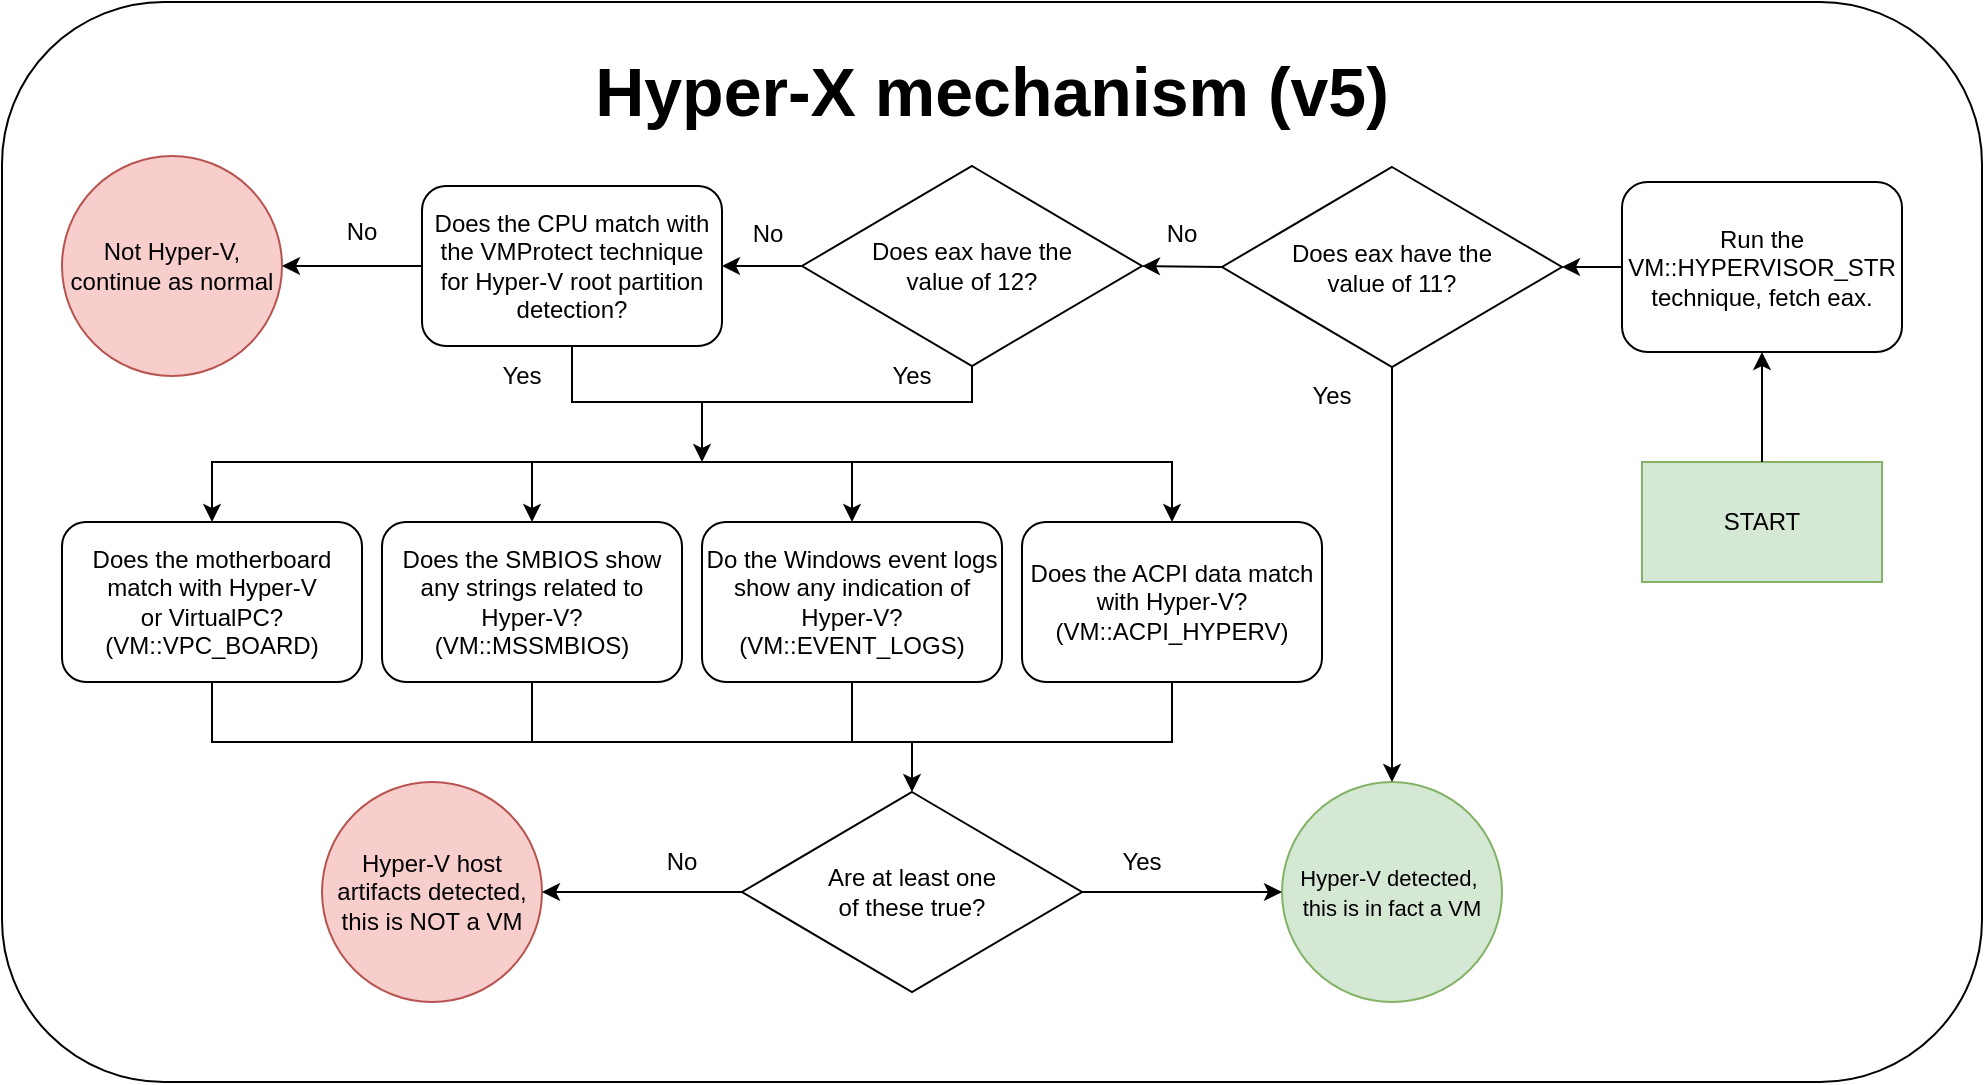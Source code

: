 <mxfile version="24.8.3">
  <diagram name="Page-1" id="zGf0Ftu6_07F7baFzf_Y">
    <mxGraphModel dx="1920" dy="788" grid="1" gridSize="10" guides="1" tooltips="1" connect="1" arrows="1" fold="1" page="1" pageScale="1" pageWidth="850" pageHeight="1100" math="0" shadow="0">
      <root>
        <mxCell id="0" />
        <mxCell id="1" parent="0" />
        <mxCell id="x2cThCooTCoZfJnJUzE6-1" value="" style="rounded=1;whiteSpace=wrap;html=1;" parent="1" vertex="1">
          <mxGeometry x="-30" y="130" width="990" height="540" as="geometry" />
        </mxCell>
        <mxCell id="x2cThCooTCoZfJnJUzE6-2" value="START" style="rounded=0;whiteSpace=wrap;html=1;fillColor=#d5e8d4;strokeColor=#82b366;" parent="1" vertex="1">
          <mxGeometry x="790" y="360" width="120" height="60" as="geometry" />
        </mxCell>
        <mxCell id="x2cThCooTCoZfJnJUzE6-3" value="&lt;div&gt;Run the VM::HYPERVISOR_STR&lt;/div&gt;&lt;div&gt;technique, fetch eax.&lt;br&gt;&lt;/div&gt;" style="rounded=1;whiteSpace=wrap;html=1;" parent="1" vertex="1">
          <mxGeometry x="780" y="220" width="140" height="85" as="geometry" />
        </mxCell>
        <mxCell id="x2cThCooTCoZfJnJUzE6-8" value="Hyper-X mechanism (v5)" style="text;html=1;align=center;verticalAlign=middle;whiteSpace=wrap;rounded=0;fontSize=34;fontStyle=1" parent="1" vertex="1">
          <mxGeometry x="265" y="160" width="400" height="30" as="geometry" />
        </mxCell>
        <mxCell id="x2cThCooTCoZfJnJUzE6-10" value="Not Hyper-V, continue as normal" style="ellipse;whiteSpace=wrap;html=1;aspect=fixed;fillColor=#f8cecc;strokeColor=#b85450;" parent="1" vertex="1">
          <mxGeometry y="207" width="110" height="110" as="geometry" />
        </mxCell>
        <mxCell id="x2cThCooTCoZfJnJUzE6-23" value="Does the SMBIOS show any strings related to Hyper-V?&lt;br&gt;(VM::MSSMBIOS)" style="rounded=1;whiteSpace=wrap;html=1;" parent="1" vertex="1">
          <mxGeometry x="160" y="390" width="150" height="80" as="geometry" />
        </mxCell>
        <mxCell id="x2cThCooTCoZfJnJUzE6-24" value="Does the motherboard match with Hyper-V&lt;br&gt;or VirtualPC?&lt;br&gt;(VM::VPC_BOARD)" style="rounded=1;whiteSpace=wrap;html=1;" parent="1" vertex="1">
          <mxGeometry y="390" width="150" height="80" as="geometry" />
        </mxCell>
        <mxCell id="x2cThCooTCoZfJnJUzE6-32" value="&lt;div&gt;&lt;font style=&quot;font-size: 11px;&quot;&gt;Hyper-V detected,&amp;nbsp;&lt;/font&gt;&lt;/div&gt;&lt;div&gt;&lt;font style=&quot;font-size: 11px;&quot;&gt;this is in fact a VM&lt;/font&gt;&lt;/div&gt;" style="ellipse;whiteSpace=wrap;html=1;aspect=fixed;fillColor=#d5e8d4;strokeColor=#82b366;" parent="1" vertex="1">
          <mxGeometry x="610" y="520" width="110" height="110" as="geometry" />
        </mxCell>
        <mxCell id="x2cThCooTCoZfJnJUzE6-33" value="Hyper-V host artifacts detected, this is NOT a VM" style="ellipse;whiteSpace=wrap;html=1;aspect=fixed;fillColor=#f8cecc;strokeColor=#b85450;" parent="1" vertex="1">
          <mxGeometry x="130" y="520" width="110" height="110" as="geometry" />
        </mxCell>
        <mxCell id="4PM8ViUepl_GfYZcxHRn-10" value="Does the CPU match with the VMProtect technique for Hyper-V root partition detection?" style="rounded=1;whiteSpace=wrap;html=1;" parent="1" vertex="1">
          <mxGeometry x="180" y="222" width="150" height="80" as="geometry" />
        </mxCell>
        <mxCell id="mEdIK6QNIQfA6IXG1Q04-6" value="Does eax have the &lt;br&gt;&lt;div&gt;value of 11?&lt;/div&gt;" style="rhombus;whiteSpace=wrap;html=1;" parent="1" vertex="1">
          <mxGeometry x="580" y="212.5" width="170" height="100" as="geometry" />
        </mxCell>
        <mxCell id="mEdIK6QNIQfA6IXG1Q04-16" value="Do the Windows event logs show any indication of Hyper-V?&lt;br&gt;(VM::EVENT_LOGS)" style="rounded=1;whiteSpace=wrap;html=1;" parent="1" vertex="1">
          <mxGeometry x="320" y="390" width="150" height="80" as="geometry" />
        </mxCell>
        <mxCell id="mEdIK6QNIQfA6IXG1Q04-20" value="Are at least one &lt;br&gt;of these true?" style="rhombus;whiteSpace=wrap;html=1;" parent="1" vertex="1">
          <mxGeometry x="340" y="525" width="170" height="100" as="geometry" />
        </mxCell>
        <mxCell id="6Mm_VMVsP4fTWzJjbTtz-1" value="Does eax have the &lt;br&gt;&lt;div&gt;value of 12?&lt;/div&gt;" style="rhombus;whiteSpace=wrap;html=1;" parent="1" vertex="1">
          <mxGeometry x="370" y="212" width="170" height="100" as="geometry" />
        </mxCell>
        <mxCell id="6Mm_VMVsP4fTWzJjbTtz-2" value="" style="endArrow=classic;html=1;rounded=0;exitX=0.5;exitY=1;exitDx=0;exitDy=0;entryX=0.5;entryY=0;entryDx=0;entryDy=0;" parent="1" source="mEdIK6QNIQfA6IXG1Q04-6" target="x2cThCooTCoZfJnJUzE6-32" edge="1">
          <mxGeometry width="50" height="50" relative="1" as="geometry">
            <mxPoint x="310" y="550" as="sourcePoint" />
            <mxPoint x="360" y="500" as="targetPoint" />
          </mxGeometry>
        </mxCell>
        <mxCell id="6Mm_VMVsP4fTWzJjbTtz-3" value="" style="endArrow=classic;html=1;rounded=0;exitX=0.5;exitY=0;exitDx=0;exitDy=0;entryX=0.5;entryY=1;entryDx=0;entryDy=0;" parent="1" source="x2cThCooTCoZfJnJUzE6-2" target="x2cThCooTCoZfJnJUzE6-3" edge="1">
          <mxGeometry width="50" height="50" relative="1" as="geometry">
            <mxPoint x="340" y="550" as="sourcePoint" />
            <mxPoint x="390" y="500" as="targetPoint" />
          </mxGeometry>
        </mxCell>
        <mxCell id="6Mm_VMVsP4fTWzJjbTtz-4" value="" style="endArrow=classic;html=1;rounded=0;exitX=0;exitY=0.5;exitDx=0;exitDy=0;entryX=1;entryY=0.5;entryDx=0;entryDy=0;" parent="1" source="x2cThCooTCoZfJnJUzE6-3" target="mEdIK6QNIQfA6IXG1Q04-6" edge="1">
          <mxGeometry width="50" height="50" relative="1" as="geometry">
            <mxPoint x="340" y="550" as="sourcePoint" />
            <mxPoint x="390" y="500" as="targetPoint" />
          </mxGeometry>
        </mxCell>
        <mxCell id="6Mm_VMVsP4fTWzJjbTtz-5" value="" style="endArrow=classic;html=1;rounded=0;exitX=0;exitY=0.5;exitDx=0;exitDy=0;entryX=1;entryY=0.5;entryDx=0;entryDy=0;" parent="1" source="mEdIK6QNIQfA6IXG1Q04-6" target="6Mm_VMVsP4fTWzJjbTtz-1" edge="1">
          <mxGeometry width="50" height="50" relative="1" as="geometry">
            <mxPoint x="340" y="550" as="sourcePoint" />
            <mxPoint x="390" y="500" as="targetPoint" />
          </mxGeometry>
        </mxCell>
        <mxCell id="6Mm_VMVsP4fTWzJjbTtz-6" value="" style="endArrow=classic;html=1;rounded=0;entryX=1;entryY=0.5;entryDx=0;entryDy=0;exitX=0;exitY=0.5;exitDx=0;exitDy=0;" parent="1" source="6Mm_VMVsP4fTWzJjbTtz-1" target="4PM8ViUepl_GfYZcxHRn-10" edge="1">
          <mxGeometry width="50" height="50" relative="1" as="geometry">
            <mxPoint x="340" y="550" as="sourcePoint" />
            <mxPoint x="390" y="500" as="targetPoint" />
          </mxGeometry>
        </mxCell>
        <mxCell id="6Mm_VMVsP4fTWzJjbTtz-7" value="" style="endArrow=classic;html=1;rounded=0;exitX=0;exitY=0.5;exitDx=0;exitDy=0;" parent="1" source="4PM8ViUepl_GfYZcxHRn-10" target="x2cThCooTCoZfJnJUzE6-10" edge="1">
          <mxGeometry width="50" height="50" relative="1" as="geometry">
            <mxPoint x="300" y="310" as="sourcePoint" />
            <mxPoint x="350" y="260" as="targetPoint" />
          </mxGeometry>
        </mxCell>
        <mxCell id="6Mm_VMVsP4fTWzJjbTtz-13" value="" style="endArrow=none;html=1;rounded=0;exitX=0.5;exitY=1;exitDx=0;exitDy=0;endFill=0;" parent="1" source="6Mm_VMVsP4fTWzJjbTtz-1" edge="1">
          <mxGeometry width="50" height="50" relative="1" as="geometry">
            <mxPoint x="450" y="320" as="sourcePoint" />
            <mxPoint x="310" y="330" as="targetPoint" />
            <Array as="points">
              <mxPoint x="455" y="330" />
            </Array>
          </mxGeometry>
        </mxCell>
        <mxCell id="6Mm_VMVsP4fTWzJjbTtz-16" value="" style="endArrow=classic;html=1;rounded=0;entryX=0.5;entryY=0;entryDx=0;entryDy=0;exitX=0.5;exitY=1;exitDx=0;exitDy=0;" parent="1" source="x2cThCooTCoZfJnJUzE6-24" target="mEdIK6QNIQfA6IXG1Q04-20" edge="1">
          <mxGeometry width="50" height="50" relative="1" as="geometry">
            <mxPoint x="330" y="420" as="sourcePoint" />
            <mxPoint x="380" y="370" as="targetPoint" />
            <Array as="points">
              <mxPoint x="75" y="500" />
              <mxPoint x="425" y="500" />
            </Array>
          </mxGeometry>
        </mxCell>
        <mxCell id="6Mm_VMVsP4fTWzJjbTtz-17" value="" style="endArrow=none;html=1;rounded=0;entryX=0.5;entryY=1;entryDx=0;entryDy=0;" parent="1" target="x2cThCooTCoZfJnJUzE6-23" edge="1">
          <mxGeometry width="50" height="50" relative="1" as="geometry">
            <mxPoint x="235" y="500" as="sourcePoint" />
            <mxPoint x="430" y="370" as="targetPoint" />
          </mxGeometry>
        </mxCell>
        <mxCell id="6Mm_VMVsP4fTWzJjbTtz-18" value="" style="endArrow=none;html=1;rounded=0;entryX=0.5;entryY=1;entryDx=0;entryDy=0;" parent="1" target="RZr1pIB1Tco0hS_tl9RE-1" edge="1">
          <mxGeometry width="50" height="50" relative="1" as="geometry">
            <mxPoint x="420" y="500" as="sourcePoint" />
            <mxPoint x="430" y="370" as="targetPoint" />
            <Array as="points">
              <mxPoint x="555" y="500" />
            </Array>
          </mxGeometry>
        </mxCell>
        <mxCell id="6Mm_VMVsP4fTWzJjbTtz-19" value="" style="endArrow=classic;html=1;rounded=0;entryX=0;entryY=0.5;entryDx=0;entryDy=0;exitX=1;exitY=0.5;exitDx=0;exitDy=0;" parent="1" source="mEdIK6QNIQfA6IXG1Q04-20" target="x2cThCooTCoZfJnJUzE6-32" edge="1">
          <mxGeometry width="50" height="50" relative="1" as="geometry">
            <mxPoint x="380" y="420" as="sourcePoint" />
            <mxPoint x="430" y="370" as="targetPoint" />
          </mxGeometry>
        </mxCell>
        <mxCell id="6Mm_VMVsP4fTWzJjbTtz-20" value="" style="endArrow=classic;html=1;rounded=0;entryX=1;entryY=0.5;entryDx=0;entryDy=0;exitX=0;exitY=0.5;exitDx=0;exitDy=0;" parent="1" source="mEdIK6QNIQfA6IXG1Q04-20" target="x2cThCooTCoZfJnJUzE6-33" edge="1">
          <mxGeometry width="50" height="50" relative="1" as="geometry">
            <mxPoint x="380" y="420" as="sourcePoint" />
            <mxPoint x="430" y="370" as="targetPoint" />
          </mxGeometry>
        </mxCell>
        <mxCell id="6Mm_VMVsP4fTWzJjbTtz-21" value="No" style="text;html=1;align=center;verticalAlign=middle;whiteSpace=wrap;rounded=0;" parent="1" vertex="1">
          <mxGeometry x="280" y="545" width="60" height="30" as="geometry" />
        </mxCell>
        <mxCell id="6Mm_VMVsP4fTWzJjbTtz-22" value="Yes" style="text;html=1;align=center;verticalAlign=middle;whiteSpace=wrap;rounded=0;" parent="1" vertex="1">
          <mxGeometry x="510" y="545" width="60" height="30" as="geometry" />
        </mxCell>
        <mxCell id="6Mm_VMVsP4fTWzJjbTtz-23" value="No" style="text;html=1;align=center;verticalAlign=middle;whiteSpace=wrap;rounded=0;" parent="1" vertex="1">
          <mxGeometry x="120" y="230" width="60" height="30" as="geometry" />
        </mxCell>
        <mxCell id="6Mm_VMVsP4fTWzJjbTtz-24" value="No" style="text;html=1;align=center;verticalAlign=middle;whiteSpace=wrap;rounded=0;" parent="1" vertex="1">
          <mxGeometry x="323" y="231" width="60" height="30" as="geometry" />
        </mxCell>
        <mxCell id="6Mm_VMVsP4fTWzJjbTtz-25" value="Yes" style="text;html=1;align=center;verticalAlign=middle;whiteSpace=wrap;rounded=0;" parent="1" vertex="1">
          <mxGeometry x="395" y="302" width="60" height="30" as="geometry" />
        </mxCell>
        <mxCell id="6Mm_VMVsP4fTWzJjbTtz-26" value="Yes" style="text;html=1;align=center;verticalAlign=middle;whiteSpace=wrap;rounded=0;" parent="1" vertex="1">
          <mxGeometry x="200" y="302" width="60" height="30" as="geometry" />
        </mxCell>
        <mxCell id="6Mm_VMVsP4fTWzJjbTtz-27" value="No" style="text;html=1;align=center;verticalAlign=middle;whiteSpace=wrap;rounded=0;" parent="1" vertex="1">
          <mxGeometry x="530" y="231" width="60" height="30" as="geometry" />
        </mxCell>
        <mxCell id="6Mm_VMVsP4fTWzJjbTtz-30" value="Yes" style="text;html=1;align=center;verticalAlign=middle;whiteSpace=wrap;rounded=0;" parent="1" vertex="1">
          <mxGeometry x="605" y="312" width="60" height="30" as="geometry" />
        </mxCell>
        <mxCell id="RZr1pIB1Tco0hS_tl9RE-1" value="Does the ACPI data match with Hyper-V?&lt;br&gt;(VM::ACPI_HYPERV)" style="rounded=1;whiteSpace=wrap;html=1;" vertex="1" parent="1">
          <mxGeometry x="480" y="390" width="150" height="80" as="geometry" />
        </mxCell>
        <mxCell id="RZr1pIB1Tco0hS_tl9RE-2" value="" style="endArrow=classic;html=1;rounded=0;entryX=0.5;entryY=0;entryDx=0;entryDy=0;" edge="1" parent="1" target="x2cThCooTCoZfJnJUzE6-24">
          <mxGeometry width="50" height="50" relative="1" as="geometry">
            <mxPoint x="320" y="360" as="sourcePoint" />
            <mxPoint x="320" y="480" as="targetPoint" />
            <Array as="points">
              <mxPoint x="75" y="360" />
            </Array>
          </mxGeometry>
        </mxCell>
        <mxCell id="RZr1pIB1Tco0hS_tl9RE-3" value="" style="endArrow=classic;html=1;rounded=0;entryX=0.5;entryY=0;entryDx=0;entryDy=0;" edge="1" parent="1" target="x2cThCooTCoZfJnJUzE6-23">
          <mxGeometry width="50" height="50" relative="1" as="geometry">
            <mxPoint x="235" y="360" as="sourcePoint" />
            <mxPoint x="320" y="480" as="targetPoint" />
          </mxGeometry>
        </mxCell>
        <mxCell id="RZr1pIB1Tco0hS_tl9RE-4" value="" style="endArrow=classic;html=1;rounded=0;entryX=0.5;entryY=0;entryDx=0;entryDy=0;" edge="1" parent="1" target="RZr1pIB1Tco0hS_tl9RE-1">
          <mxGeometry width="50" height="50" relative="1" as="geometry">
            <mxPoint x="320" y="360" as="sourcePoint" />
            <mxPoint x="320" y="480" as="targetPoint" />
            <Array as="points">
              <mxPoint x="555" y="360" />
            </Array>
          </mxGeometry>
        </mxCell>
        <mxCell id="RZr1pIB1Tco0hS_tl9RE-5" value="" style="endArrow=classic;html=1;rounded=0;entryX=0.5;entryY=0;entryDx=0;entryDy=0;" edge="1" parent="1" target="mEdIK6QNIQfA6IXG1Q04-16">
          <mxGeometry width="50" height="50" relative="1" as="geometry">
            <mxPoint x="395" y="360" as="sourcePoint" />
            <mxPoint x="320" y="480" as="targetPoint" />
          </mxGeometry>
        </mxCell>
        <mxCell id="RZr1pIB1Tco0hS_tl9RE-6" value="" style="endArrow=classic;html=1;rounded=0;exitX=0.5;exitY=1;exitDx=0;exitDy=0;" edge="1" parent="1" source="4PM8ViUepl_GfYZcxHRn-10">
          <mxGeometry width="50" height="50" relative="1" as="geometry">
            <mxPoint x="270" y="530" as="sourcePoint" />
            <mxPoint x="320" y="360" as="targetPoint" />
            <Array as="points">
              <mxPoint x="255" y="330" />
              <mxPoint x="320" y="330" />
            </Array>
          </mxGeometry>
        </mxCell>
        <mxCell id="RZr1pIB1Tco0hS_tl9RE-7" value="" style="endArrow=none;html=1;rounded=0;entryX=0.5;entryY=1;entryDx=0;entryDy=0;" edge="1" parent="1" target="mEdIK6QNIQfA6IXG1Q04-16">
          <mxGeometry width="50" height="50" relative="1" as="geometry">
            <mxPoint x="395" y="500" as="sourcePoint" />
            <mxPoint x="320" y="480" as="targetPoint" />
          </mxGeometry>
        </mxCell>
      </root>
    </mxGraphModel>
  </diagram>
</mxfile>
